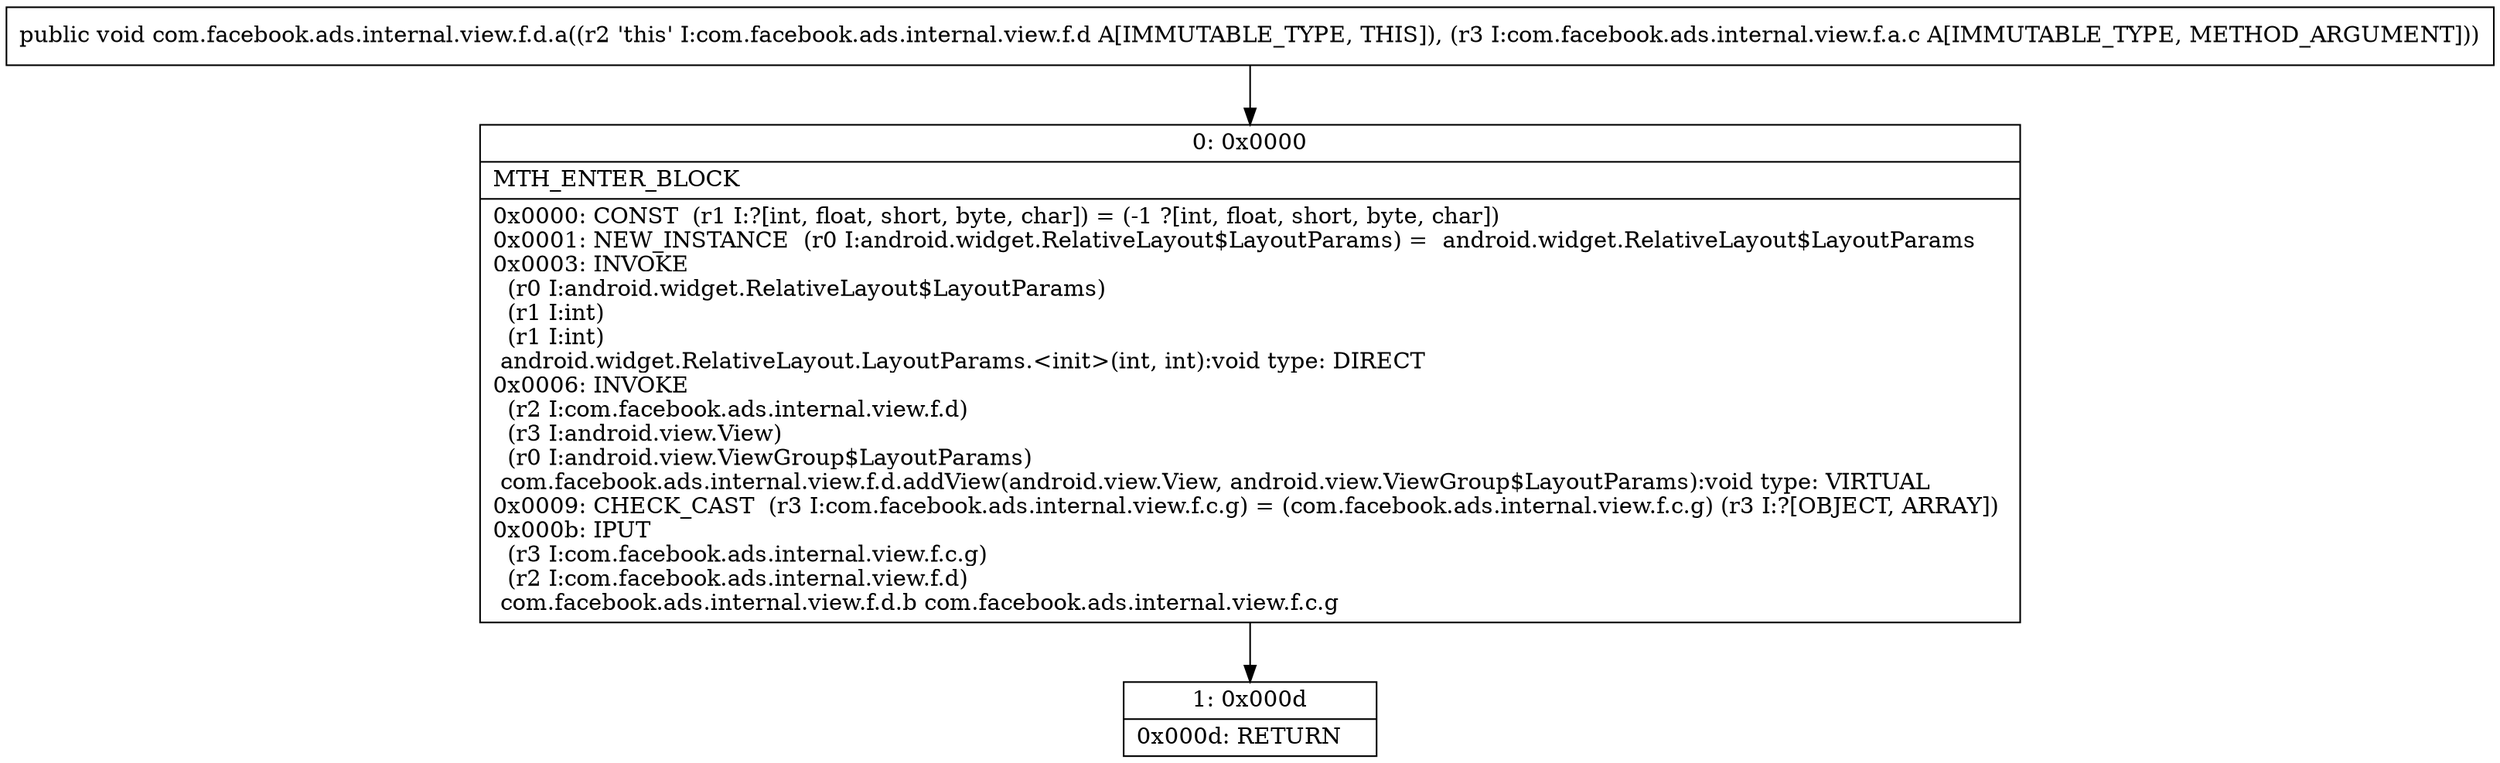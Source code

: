 digraph "CFG forcom.facebook.ads.internal.view.f.d.a(Lcom\/facebook\/ads\/internal\/view\/f\/a\/c;)V" {
Node_0 [shape=record,label="{0\:\ 0x0000|MTH_ENTER_BLOCK\l|0x0000: CONST  (r1 I:?[int, float, short, byte, char]) = (\-1 ?[int, float, short, byte, char]) \l0x0001: NEW_INSTANCE  (r0 I:android.widget.RelativeLayout$LayoutParams) =  android.widget.RelativeLayout$LayoutParams \l0x0003: INVOKE  \l  (r0 I:android.widget.RelativeLayout$LayoutParams)\l  (r1 I:int)\l  (r1 I:int)\l android.widget.RelativeLayout.LayoutParams.\<init\>(int, int):void type: DIRECT \l0x0006: INVOKE  \l  (r2 I:com.facebook.ads.internal.view.f.d)\l  (r3 I:android.view.View)\l  (r0 I:android.view.ViewGroup$LayoutParams)\l com.facebook.ads.internal.view.f.d.addView(android.view.View, android.view.ViewGroup$LayoutParams):void type: VIRTUAL \l0x0009: CHECK_CAST  (r3 I:com.facebook.ads.internal.view.f.c.g) = (com.facebook.ads.internal.view.f.c.g) (r3 I:?[OBJECT, ARRAY]) \l0x000b: IPUT  \l  (r3 I:com.facebook.ads.internal.view.f.c.g)\l  (r2 I:com.facebook.ads.internal.view.f.d)\l com.facebook.ads.internal.view.f.d.b com.facebook.ads.internal.view.f.c.g \l}"];
Node_1 [shape=record,label="{1\:\ 0x000d|0x000d: RETURN   \l}"];
MethodNode[shape=record,label="{public void com.facebook.ads.internal.view.f.d.a((r2 'this' I:com.facebook.ads.internal.view.f.d A[IMMUTABLE_TYPE, THIS]), (r3 I:com.facebook.ads.internal.view.f.a.c A[IMMUTABLE_TYPE, METHOD_ARGUMENT])) }"];
MethodNode -> Node_0;
Node_0 -> Node_1;
}

